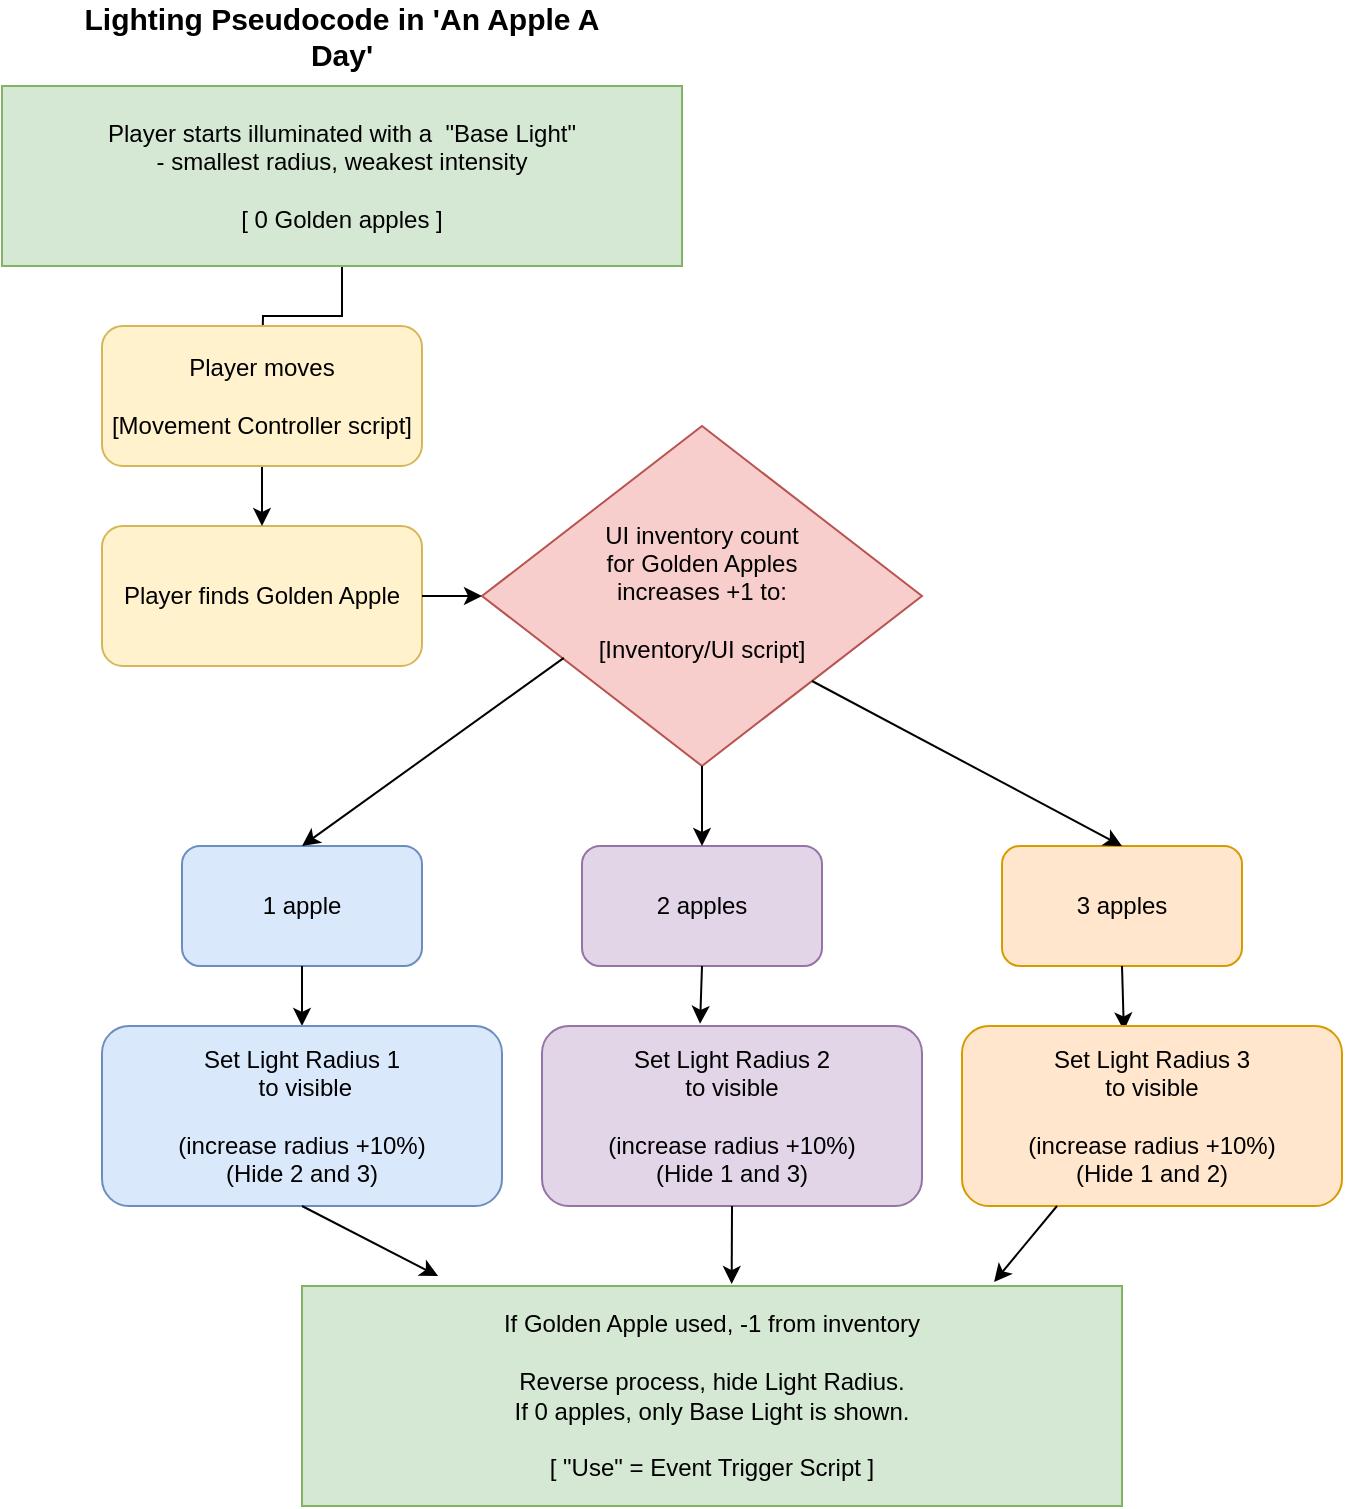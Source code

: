 <mxfile version="21.3.2" type="device">
  <diagram id="C5RBs43oDa-KdzZeNtuy" name="Page-1">
    <mxGraphModel dx="1434" dy="782" grid="1" gridSize="10" guides="1" tooltips="1" connect="1" arrows="1" fold="1" page="1" pageScale="1" pageWidth="827" pageHeight="1169" math="0" shadow="0">
      <root>
        <mxCell id="WIyWlLk6GJQsqaUBKTNV-0" />
        <mxCell id="WIyWlLk6GJQsqaUBKTNV-1" parent="WIyWlLk6GJQsqaUBKTNV-0" />
        <mxCell id="WIyWlLk6GJQsqaUBKTNV-2" value="" style="rounded=0;html=1;jettySize=auto;orthogonalLoop=1;fontSize=11;endArrow=block;endFill=0;endSize=8;strokeWidth=1;shadow=0;labelBackgroundColor=none;edgeStyle=orthogonalEdgeStyle;" parent="WIyWlLk6GJQsqaUBKTNV-1" source="WIyWlLk6GJQsqaUBKTNV-3" edge="1">
          <mxGeometry relative="1" as="geometry">
            <mxPoint x="220" y="270" as="targetPoint" />
          </mxGeometry>
        </mxCell>
        <mxCell id="WIyWlLk6GJQsqaUBKTNV-3" value="&lt;div&gt;Player starts illuminated with a&amp;nbsp; &quot;Base Light&quot; &lt;br&gt;&lt;/div&gt;&lt;div&gt;- smallest radius, weakest intensity&lt;br&gt;&lt;/div&gt;&lt;div&gt;&lt;br&gt;&lt;/div&gt;[ 0 Golden apples ]" style="rounded=0;whiteSpace=wrap;html=1;fontSize=12;glass=0;strokeWidth=1;shadow=0;fillColor=#d5e8d4;strokeColor=#82b366;" parent="WIyWlLk6GJQsqaUBKTNV-1" vertex="1">
          <mxGeometry x="90" y="130" width="340" height="90" as="geometry" />
        </mxCell>
        <mxCell id="WIyWlLk6GJQsqaUBKTNV-6" value="&lt;div&gt;UI inventory count &lt;br&gt;&lt;/div&gt;&lt;div&gt;for Golden Apples&lt;br&gt;increases +1 to:&lt;/div&gt;&lt;div&gt;&lt;br&gt;&lt;/div&gt;&lt;div&gt;[Inventory/UI script]&lt;br&gt;&lt;/div&gt;" style="rhombus;whiteSpace=wrap;html=1;shadow=0;fontFamily=Helvetica;fontSize=12;align=center;strokeWidth=1;spacing=6;spacingTop=-4;fillColor=#f8cecc;strokeColor=#b85450;" parent="WIyWlLk6GJQsqaUBKTNV-1" vertex="1">
          <mxGeometry x="330" y="300" width="220" height="170" as="geometry" />
        </mxCell>
        <mxCell id="LL0ys3BqvwsLpD2l1-oR-1" value="Player finds Golden Apple" style="rounded=1;whiteSpace=wrap;html=1;fillColor=#fff2cc;strokeColor=#d6b656;" vertex="1" parent="WIyWlLk6GJQsqaUBKTNV-1">
          <mxGeometry x="140" y="350" width="160" height="70" as="geometry" />
        </mxCell>
        <mxCell id="LL0ys3BqvwsLpD2l1-oR-2" value="" style="endArrow=classic;html=1;rounded=0;exitX=0.5;exitY=1;exitDx=0;exitDy=0;" edge="1" parent="WIyWlLk6GJQsqaUBKTNV-1" source="LL0ys3BqvwsLpD2l1-oR-3" target="LL0ys3BqvwsLpD2l1-oR-1">
          <mxGeometry width="50" height="50" relative="1" as="geometry">
            <mxPoint x="90" y="410" as="sourcePoint" />
            <mxPoint x="440" y="420" as="targetPoint" />
          </mxGeometry>
        </mxCell>
        <mxCell id="LL0ys3BqvwsLpD2l1-oR-3" value="&lt;div&gt;Player moves &lt;br&gt;&lt;/div&gt;&lt;div&gt;&lt;br&gt;&lt;/div&gt;&lt;div&gt;[Movement Controller script]&lt;/div&gt;" style="rounded=1;whiteSpace=wrap;html=1;fillColor=#fff2cc;strokeColor=#d6b656;" vertex="1" parent="WIyWlLk6GJQsqaUBKTNV-1">
          <mxGeometry x="140" y="250" width="160" height="70" as="geometry" />
        </mxCell>
        <mxCell id="LL0ys3BqvwsLpD2l1-oR-4" value="1 apple" style="rounded=1;whiteSpace=wrap;html=1;fillColor=#dae8fc;strokeColor=#6c8ebf;" vertex="1" parent="WIyWlLk6GJQsqaUBKTNV-1">
          <mxGeometry x="180" y="510" width="120" height="60" as="geometry" />
        </mxCell>
        <mxCell id="LL0ys3BqvwsLpD2l1-oR-5" value="&lt;div&gt;2 apples&lt;/div&gt;" style="rounded=1;whiteSpace=wrap;html=1;fillColor=#e1d5e7;strokeColor=#9673a6;" vertex="1" parent="WIyWlLk6GJQsqaUBKTNV-1">
          <mxGeometry x="380" y="510" width="120" height="60" as="geometry" />
        </mxCell>
        <mxCell id="LL0ys3BqvwsLpD2l1-oR-6" value="&lt;div&gt;3 apples&lt;/div&gt;" style="rounded=1;whiteSpace=wrap;html=1;fillColor=#ffe6cc;strokeColor=#d79b00;" vertex="1" parent="WIyWlLk6GJQsqaUBKTNV-1">
          <mxGeometry x="590" y="510" width="120" height="60" as="geometry" />
        </mxCell>
        <mxCell id="LL0ys3BqvwsLpD2l1-oR-7" value="" style="endArrow=classic;html=1;rounded=0;entryX=0.5;entryY=0;entryDx=0;entryDy=0;exitX=0.186;exitY=0.682;exitDx=0;exitDy=0;exitPerimeter=0;" edge="1" parent="WIyWlLk6GJQsqaUBKTNV-1" source="WIyWlLk6GJQsqaUBKTNV-6" target="LL0ys3BqvwsLpD2l1-oR-4">
          <mxGeometry width="50" height="50" relative="1" as="geometry">
            <mxPoint x="390" y="470" as="sourcePoint" />
            <mxPoint x="440" y="420" as="targetPoint" />
          </mxGeometry>
        </mxCell>
        <mxCell id="LL0ys3BqvwsLpD2l1-oR-8" value="" style="endArrow=classic;html=1;rounded=0;exitX=0.5;exitY=1;exitDx=0;exitDy=0;entryX=0.5;entryY=0;entryDx=0;entryDy=0;" edge="1" parent="WIyWlLk6GJQsqaUBKTNV-1" source="WIyWlLk6GJQsqaUBKTNV-6" target="LL0ys3BqvwsLpD2l1-oR-5">
          <mxGeometry width="50" height="50" relative="1" as="geometry">
            <mxPoint x="390" y="470" as="sourcePoint" />
            <mxPoint x="670" y="420" as="targetPoint" />
          </mxGeometry>
        </mxCell>
        <mxCell id="LL0ys3BqvwsLpD2l1-oR-9" value="" style="endArrow=classic;html=1;rounded=0;entryX=0.5;entryY=0;entryDx=0;entryDy=0;exitX=1;exitY=1;exitDx=0;exitDy=0;" edge="1" parent="WIyWlLk6GJQsqaUBKTNV-1" source="WIyWlLk6GJQsqaUBKTNV-6" target="LL0ys3BqvwsLpD2l1-oR-6">
          <mxGeometry width="50" height="50" relative="1" as="geometry">
            <mxPoint x="500" y="450" as="sourcePoint" />
            <mxPoint x="440" y="420" as="targetPoint" />
          </mxGeometry>
        </mxCell>
        <mxCell id="LL0ys3BqvwsLpD2l1-oR-10" value="" style="endArrow=classic;html=1;rounded=0;exitX=1;exitY=0.5;exitDx=0;exitDy=0;entryX=0;entryY=0.5;entryDx=0;entryDy=0;" edge="1" parent="WIyWlLk6GJQsqaUBKTNV-1" source="LL0ys3BqvwsLpD2l1-oR-1" target="WIyWlLk6GJQsqaUBKTNV-6">
          <mxGeometry width="50" height="50" relative="1" as="geometry">
            <mxPoint x="410" y="490" as="sourcePoint" />
            <mxPoint x="460" y="440" as="targetPoint" />
          </mxGeometry>
        </mxCell>
        <mxCell id="LL0ys3BqvwsLpD2l1-oR-12" value="" style="endArrow=classic;html=1;rounded=0;exitX=0.5;exitY=1;exitDx=0;exitDy=0;entryX=0.5;entryY=0;entryDx=0;entryDy=0;" edge="1" parent="WIyWlLk6GJQsqaUBKTNV-1" source="LL0ys3BqvwsLpD2l1-oR-4" target="LL0ys3BqvwsLpD2l1-oR-15">
          <mxGeometry width="50" height="50" relative="1" as="geometry">
            <mxPoint x="410" y="730" as="sourcePoint" />
            <mxPoint x="300" y="630" as="targetPoint" />
          </mxGeometry>
        </mxCell>
        <mxCell id="LL0ys3BqvwsLpD2l1-oR-13" value="" style="endArrow=classic;html=1;rounded=0;exitX=0.5;exitY=1;exitDx=0;exitDy=0;entryX=0.426;entryY=0.025;entryDx=0;entryDy=0;entryPerimeter=0;" edge="1" parent="WIyWlLk6GJQsqaUBKTNV-1" source="LL0ys3BqvwsLpD2l1-oR-6" target="LL0ys3BqvwsLpD2l1-oR-17">
          <mxGeometry width="50" height="50" relative="1" as="geometry">
            <mxPoint x="410" y="730" as="sourcePoint" />
            <mxPoint x="580" y="630" as="targetPoint" />
          </mxGeometry>
        </mxCell>
        <mxCell id="LL0ys3BqvwsLpD2l1-oR-14" value="" style="endArrow=classic;html=1;rounded=0;exitX=0.5;exitY=1;exitDx=0;exitDy=0;entryX=0.416;entryY=-0.012;entryDx=0;entryDy=0;entryPerimeter=0;" edge="1" parent="WIyWlLk6GJQsqaUBKTNV-1" source="LL0ys3BqvwsLpD2l1-oR-5" target="LL0ys3BqvwsLpD2l1-oR-16">
          <mxGeometry width="50" height="50" relative="1" as="geometry">
            <mxPoint x="410" y="730" as="sourcePoint" />
            <mxPoint x="440" y="610" as="targetPoint" />
          </mxGeometry>
        </mxCell>
        <mxCell id="LL0ys3BqvwsLpD2l1-oR-15" value="&lt;div&gt;Set Light Radius 1&lt;/div&gt;&lt;div&gt;&amp;nbsp;to visible &lt;br&gt;&lt;br&gt;(increase radius +10%)&lt;br&gt;&lt;/div&gt;&lt;div&gt;(Hide 2 and 3)&lt;br&gt;&lt;/div&gt;" style="rounded=1;whiteSpace=wrap;html=1;fillColor=#dae8fc;strokeColor=#6c8ebf;" vertex="1" parent="WIyWlLk6GJQsqaUBKTNV-1">
          <mxGeometry x="140" y="600" width="200" height="90" as="geometry" />
        </mxCell>
        <mxCell id="LL0ys3BqvwsLpD2l1-oR-16" value="&lt;div&gt;Set Light Radius 2 &lt;br&gt;&lt;/div&gt;&lt;div&gt;to visible&lt;/div&gt;&lt;div&gt;&lt;br&gt;(increase radius +10%)&lt;br&gt;(Hide 1 and 3)&lt;br&gt;&lt;/div&gt;" style="rounded=1;whiteSpace=wrap;html=1;fillColor=#e1d5e7;strokeColor=#9673a6;" vertex="1" parent="WIyWlLk6GJQsqaUBKTNV-1">
          <mxGeometry x="360" y="600" width="190" height="90" as="geometry" />
        </mxCell>
        <mxCell id="LL0ys3BqvwsLpD2l1-oR-17" value="&lt;div&gt;Set Light Radius 3 &lt;br&gt;&lt;/div&gt;&lt;div&gt;to visible&lt;/div&gt;&lt;div&gt;&lt;br&gt;&lt;/div&gt;&lt;div&gt;(increase radius +10%)&lt;/div&gt;&lt;div&gt;(Hide 1 and 2)&lt;br&gt;&lt;/div&gt;" style="rounded=1;whiteSpace=wrap;html=1;fillColor=#ffe6cc;strokeColor=#d79b00;" vertex="1" parent="WIyWlLk6GJQsqaUBKTNV-1">
          <mxGeometry x="570" y="600" width="190" height="90" as="geometry" />
        </mxCell>
        <mxCell id="LL0ys3BqvwsLpD2l1-oR-21" value="&lt;div&gt;If Golden Apple used, -1 from inventory&lt;/div&gt;&lt;div&gt;&lt;br&gt;&lt;/div&gt;&lt;div&gt;Reverse process, hide Light Radius. &lt;br&gt;&lt;/div&gt;&lt;div&gt;If 0 apples, only Base Light is shown.&lt;br&gt;&lt;/div&gt;&lt;div&gt;&lt;br&gt;&lt;/div&gt;&lt;div&gt;[ &quot;Use&quot; = Event Trigger Script ]&lt;/div&gt;" style="rounded=0;whiteSpace=wrap;html=1;fillColor=#d5e8d4;strokeColor=#82b366;" vertex="1" parent="WIyWlLk6GJQsqaUBKTNV-1">
          <mxGeometry x="240" y="730" width="410" height="110" as="geometry" />
        </mxCell>
        <mxCell id="LL0ys3BqvwsLpD2l1-oR-22" value="" style="endArrow=classic;html=1;rounded=0;exitX=0.5;exitY=1;exitDx=0;exitDy=0;entryX=0.166;entryY=-0.045;entryDx=0;entryDy=0;entryPerimeter=0;" edge="1" parent="WIyWlLk6GJQsqaUBKTNV-1" source="LL0ys3BqvwsLpD2l1-oR-15" target="LL0ys3BqvwsLpD2l1-oR-21">
          <mxGeometry width="50" height="50" relative="1" as="geometry">
            <mxPoint x="360" y="670" as="sourcePoint" />
            <mxPoint x="300" y="720" as="targetPoint" />
          </mxGeometry>
        </mxCell>
        <mxCell id="LL0ys3BqvwsLpD2l1-oR-23" value="" style="endArrow=classic;html=1;rounded=0;exitX=0.5;exitY=1;exitDx=0;exitDy=0;entryX=0.524;entryY=-0.009;entryDx=0;entryDy=0;entryPerimeter=0;" edge="1" parent="WIyWlLk6GJQsqaUBKTNV-1" source="LL0ys3BqvwsLpD2l1-oR-16" target="LL0ys3BqvwsLpD2l1-oR-21">
          <mxGeometry width="50" height="50" relative="1" as="geometry">
            <mxPoint x="439.5" y="670" as="sourcePoint" />
            <mxPoint x="439.5" y="720" as="targetPoint" />
          </mxGeometry>
        </mxCell>
        <mxCell id="LL0ys3BqvwsLpD2l1-oR-24" value="" style="endArrow=classic;html=1;rounded=0;exitX=0.25;exitY=1;exitDx=0;exitDy=0;entryX=0.844;entryY=-0.018;entryDx=0;entryDy=0;entryPerimeter=0;" edge="1" parent="WIyWlLk6GJQsqaUBKTNV-1" source="LL0ys3BqvwsLpD2l1-oR-17" target="LL0ys3BqvwsLpD2l1-oR-21">
          <mxGeometry width="50" height="50" relative="1" as="geometry">
            <mxPoint x="579.5" y="670" as="sourcePoint" />
            <mxPoint x="579.5" y="720" as="targetPoint" />
          </mxGeometry>
        </mxCell>
        <mxCell id="LL0ys3BqvwsLpD2l1-oR-25" value="&lt;font style=&quot;font-size: 15px;&quot;&gt;&lt;b&gt;Lighting Pseudocode in &#39;An Apple A Day&#39;&lt;/b&gt;&lt;/font&gt;" style="text;strokeColor=none;align=center;fillColor=none;html=1;verticalAlign=middle;whiteSpace=wrap;rounded=0;" vertex="1" parent="WIyWlLk6GJQsqaUBKTNV-1">
          <mxGeometry x="115" y="90" width="290" height="30" as="geometry" />
        </mxCell>
      </root>
    </mxGraphModel>
  </diagram>
</mxfile>
